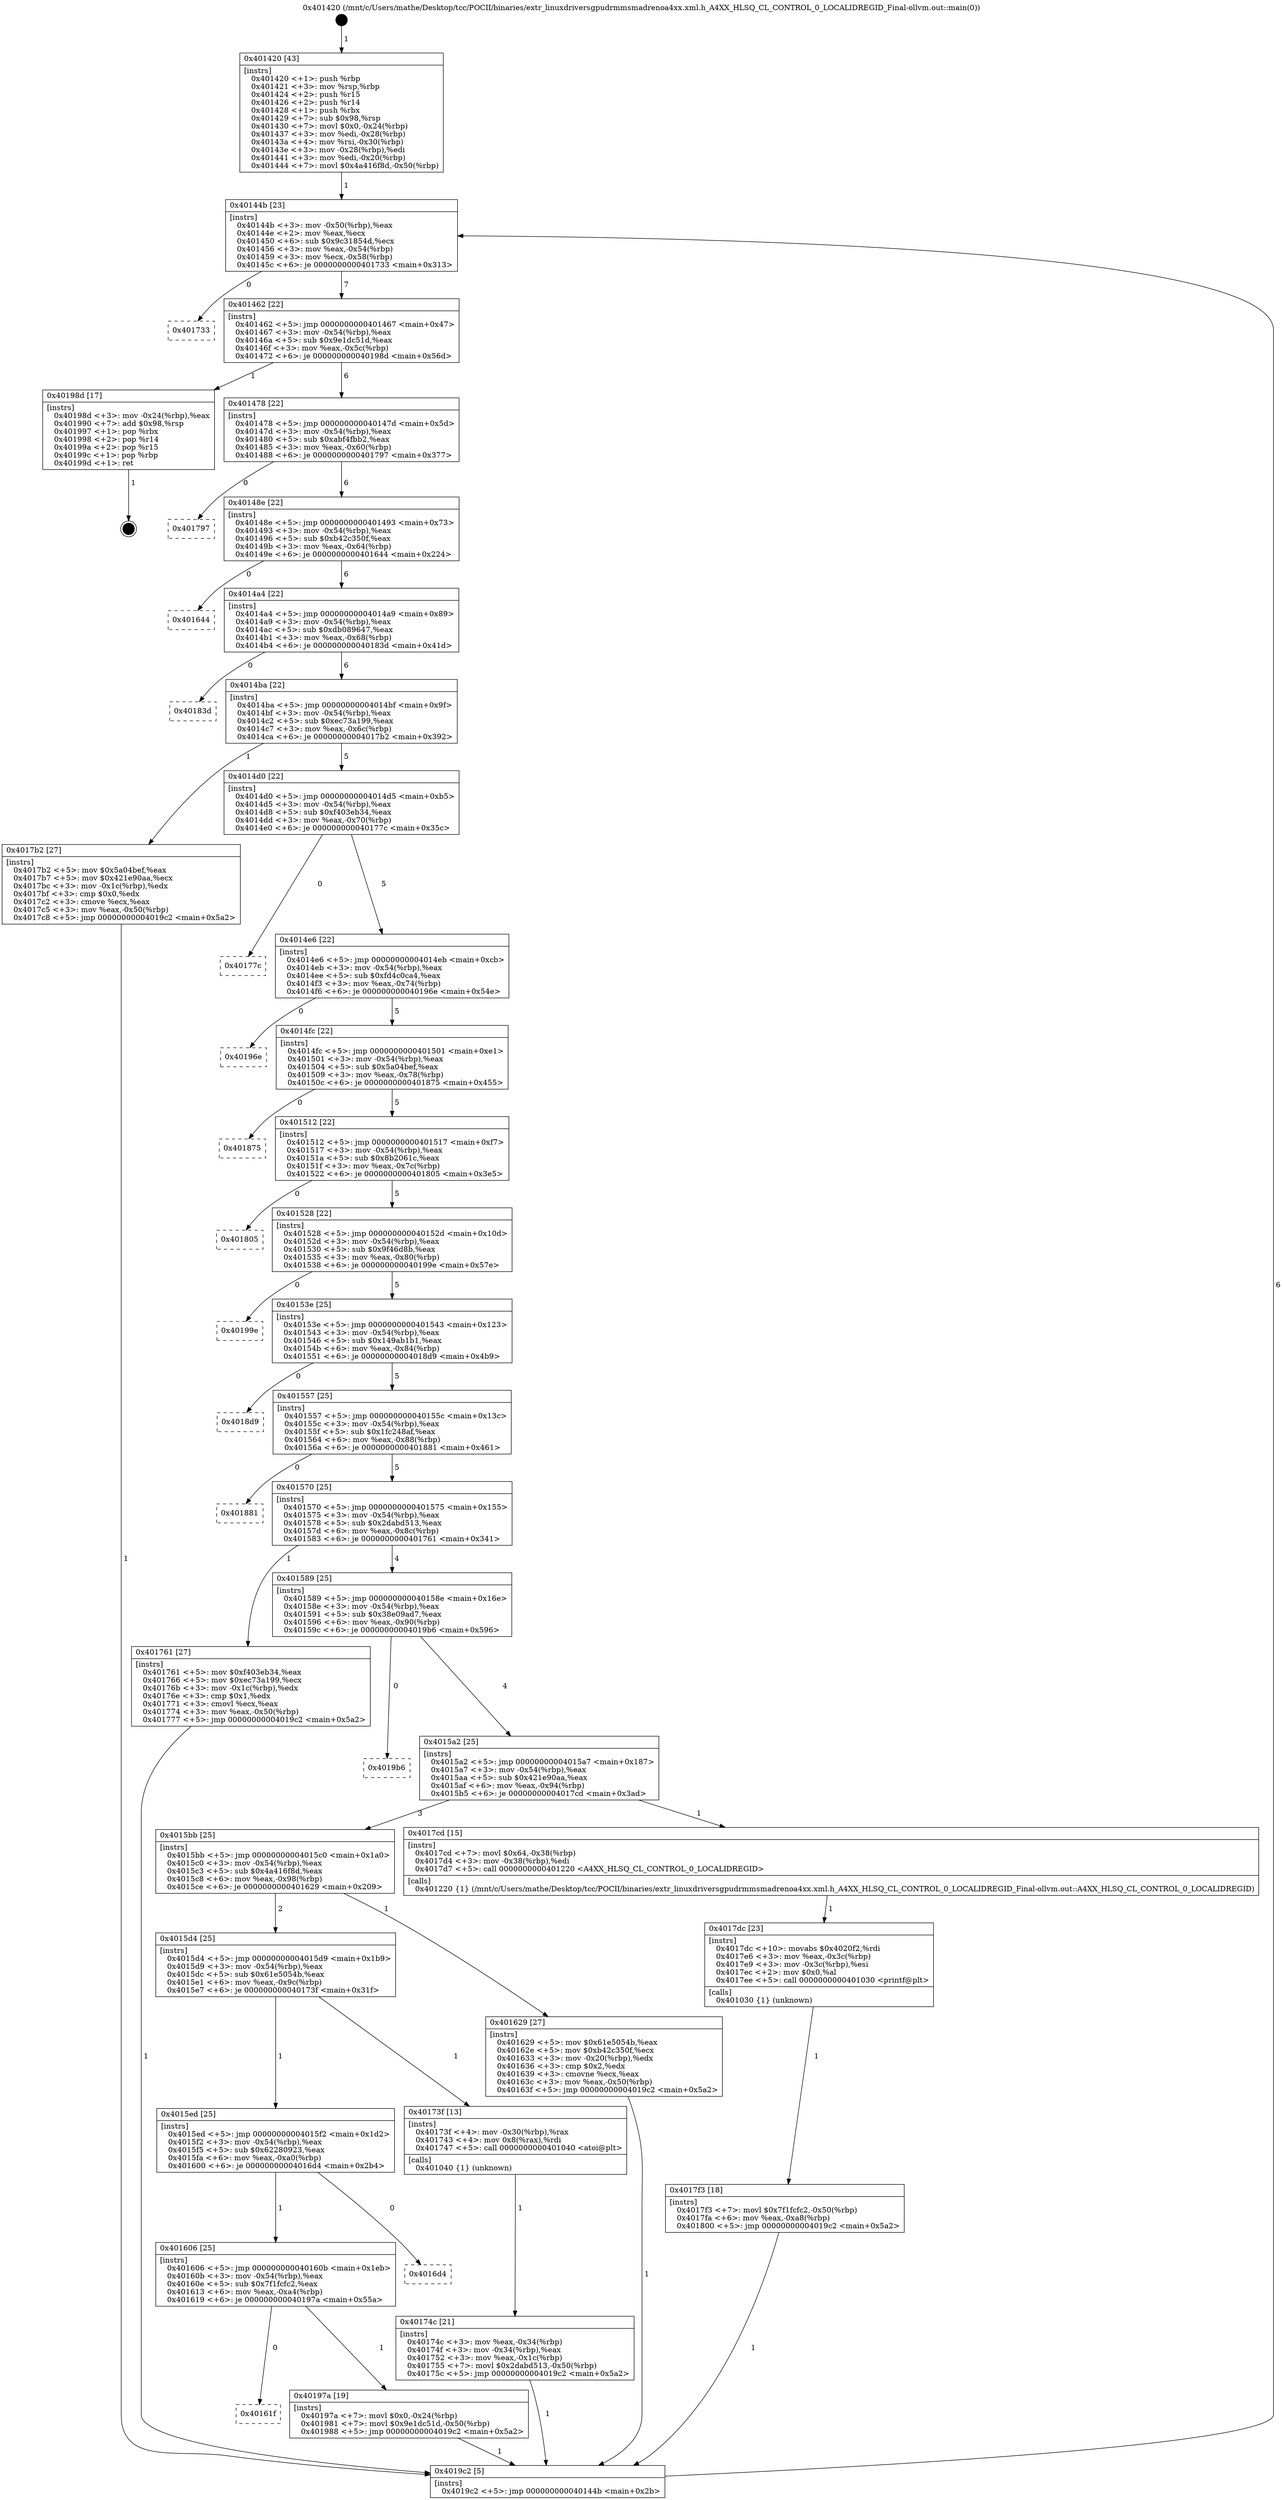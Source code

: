 digraph "0x401420" {
  label = "0x401420 (/mnt/c/Users/mathe/Desktop/tcc/POCII/binaries/extr_linuxdriversgpudrmmsmadrenoa4xx.xml.h_A4XX_HLSQ_CL_CONTROL_0_LOCALIDREGID_Final-ollvm.out::main(0))"
  labelloc = "t"
  node[shape=record]

  Entry [label="",width=0.3,height=0.3,shape=circle,fillcolor=black,style=filled]
  "0x40144b" [label="{
     0x40144b [23]\l
     | [instrs]\l
     &nbsp;&nbsp;0x40144b \<+3\>: mov -0x50(%rbp),%eax\l
     &nbsp;&nbsp;0x40144e \<+2\>: mov %eax,%ecx\l
     &nbsp;&nbsp;0x401450 \<+6\>: sub $0x9c31854d,%ecx\l
     &nbsp;&nbsp;0x401456 \<+3\>: mov %eax,-0x54(%rbp)\l
     &nbsp;&nbsp;0x401459 \<+3\>: mov %ecx,-0x58(%rbp)\l
     &nbsp;&nbsp;0x40145c \<+6\>: je 0000000000401733 \<main+0x313\>\l
  }"]
  "0x401733" [label="{
     0x401733\l
  }", style=dashed]
  "0x401462" [label="{
     0x401462 [22]\l
     | [instrs]\l
     &nbsp;&nbsp;0x401462 \<+5\>: jmp 0000000000401467 \<main+0x47\>\l
     &nbsp;&nbsp;0x401467 \<+3\>: mov -0x54(%rbp),%eax\l
     &nbsp;&nbsp;0x40146a \<+5\>: sub $0x9e1dc51d,%eax\l
     &nbsp;&nbsp;0x40146f \<+3\>: mov %eax,-0x5c(%rbp)\l
     &nbsp;&nbsp;0x401472 \<+6\>: je 000000000040198d \<main+0x56d\>\l
  }"]
  Exit [label="",width=0.3,height=0.3,shape=circle,fillcolor=black,style=filled,peripheries=2]
  "0x40198d" [label="{
     0x40198d [17]\l
     | [instrs]\l
     &nbsp;&nbsp;0x40198d \<+3\>: mov -0x24(%rbp),%eax\l
     &nbsp;&nbsp;0x401990 \<+7\>: add $0x98,%rsp\l
     &nbsp;&nbsp;0x401997 \<+1\>: pop %rbx\l
     &nbsp;&nbsp;0x401998 \<+2\>: pop %r14\l
     &nbsp;&nbsp;0x40199a \<+2\>: pop %r15\l
     &nbsp;&nbsp;0x40199c \<+1\>: pop %rbp\l
     &nbsp;&nbsp;0x40199d \<+1\>: ret\l
  }"]
  "0x401478" [label="{
     0x401478 [22]\l
     | [instrs]\l
     &nbsp;&nbsp;0x401478 \<+5\>: jmp 000000000040147d \<main+0x5d\>\l
     &nbsp;&nbsp;0x40147d \<+3\>: mov -0x54(%rbp),%eax\l
     &nbsp;&nbsp;0x401480 \<+5\>: sub $0xabf4fbb2,%eax\l
     &nbsp;&nbsp;0x401485 \<+3\>: mov %eax,-0x60(%rbp)\l
     &nbsp;&nbsp;0x401488 \<+6\>: je 0000000000401797 \<main+0x377\>\l
  }"]
  "0x40161f" [label="{
     0x40161f\l
  }", style=dashed]
  "0x401797" [label="{
     0x401797\l
  }", style=dashed]
  "0x40148e" [label="{
     0x40148e [22]\l
     | [instrs]\l
     &nbsp;&nbsp;0x40148e \<+5\>: jmp 0000000000401493 \<main+0x73\>\l
     &nbsp;&nbsp;0x401493 \<+3\>: mov -0x54(%rbp),%eax\l
     &nbsp;&nbsp;0x401496 \<+5\>: sub $0xb42c350f,%eax\l
     &nbsp;&nbsp;0x40149b \<+3\>: mov %eax,-0x64(%rbp)\l
     &nbsp;&nbsp;0x40149e \<+6\>: je 0000000000401644 \<main+0x224\>\l
  }"]
  "0x40197a" [label="{
     0x40197a [19]\l
     | [instrs]\l
     &nbsp;&nbsp;0x40197a \<+7\>: movl $0x0,-0x24(%rbp)\l
     &nbsp;&nbsp;0x401981 \<+7\>: movl $0x9e1dc51d,-0x50(%rbp)\l
     &nbsp;&nbsp;0x401988 \<+5\>: jmp 00000000004019c2 \<main+0x5a2\>\l
  }"]
  "0x401644" [label="{
     0x401644\l
  }", style=dashed]
  "0x4014a4" [label="{
     0x4014a4 [22]\l
     | [instrs]\l
     &nbsp;&nbsp;0x4014a4 \<+5\>: jmp 00000000004014a9 \<main+0x89\>\l
     &nbsp;&nbsp;0x4014a9 \<+3\>: mov -0x54(%rbp),%eax\l
     &nbsp;&nbsp;0x4014ac \<+5\>: sub $0xdb089647,%eax\l
     &nbsp;&nbsp;0x4014b1 \<+3\>: mov %eax,-0x68(%rbp)\l
     &nbsp;&nbsp;0x4014b4 \<+6\>: je 000000000040183d \<main+0x41d\>\l
  }"]
  "0x401606" [label="{
     0x401606 [25]\l
     | [instrs]\l
     &nbsp;&nbsp;0x401606 \<+5\>: jmp 000000000040160b \<main+0x1eb\>\l
     &nbsp;&nbsp;0x40160b \<+3\>: mov -0x54(%rbp),%eax\l
     &nbsp;&nbsp;0x40160e \<+5\>: sub $0x7f1fcfc2,%eax\l
     &nbsp;&nbsp;0x401613 \<+6\>: mov %eax,-0xa4(%rbp)\l
     &nbsp;&nbsp;0x401619 \<+6\>: je 000000000040197a \<main+0x55a\>\l
  }"]
  "0x40183d" [label="{
     0x40183d\l
  }", style=dashed]
  "0x4014ba" [label="{
     0x4014ba [22]\l
     | [instrs]\l
     &nbsp;&nbsp;0x4014ba \<+5\>: jmp 00000000004014bf \<main+0x9f\>\l
     &nbsp;&nbsp;0x4014bf \<+3\>: mov -0x54(%rbp),%eax\l
     &nbsp;&nbsp;0x4014c2 \<+5\>: sub $0xec73a199,%eax\l
     &nbsp;&nbsp;0x4014c7 \<+3\>: mov %eax,-0x6c(%rbp)\l
     &nbsp;&nbsp;0x4014ca \<+6\>: je 00000000004017b2 \<main+0x392\>\l
  }"]
  "0x4016d4" [label="{
     0x4016d4\l
  }", style=dashed]
  "0x4017b2" [label="{
     0x4017b2 [27]\l
     | [instrs]\l
     &nbsp;&nbsp;0x4017b2 \<+5\>: mov $0x5a04bef,%eax\l
     &nbsp;&nbsp;0x4017b7 \<+5\>: mov $0x421e90aa,%ecx\l
     &nbsp;&nbsp;0x4017bc \<+3\>: mov -0x1c(%rbp),%edx\l
     &nbsp;&nbsp;0x4017bf \<+3\>: cmp $0x0,%edx\l
     &nbsp;&nbsp;0x4017c2 \<+3\>: cmove %ecx,%eax\l
     &nbsp;&nbsp;0x4017c5 \<+3\>: mov %eax,-0x50(%rbp)\l
     &nbsp;&nbsp;0x4017c8 \<+5\>: jmp 00000000004019c2 \<main+0x5a2\>\l
  }"]
  "0x4014d0" [label="{
     0x4014d0 [22]\l
     | [instrs]\l
     &nbsp;&nbsp;0x4014d0 \<+5\>: jmp 00000000004014d5 \<main+0xb5\>\l
     &nbsp;&nbsp;0x4014d5 \<+3\>: mov -0x54(%rbp),%eax\l
     &nbsp;&nbsp;0x4014d8 \<+5\>: sub $0xf403eb34,%eax\l
     &nbsp;&nbsp;0x4014dd \<+3\>: mov %eax,-0x70(%rbp)\l
     &nbsp;&nbsp;0x4014e0 \<+6\>: je 000000000040177c \<main+0x35c\>\l
  }"]
  "0x4017f3" [label="{
     0x4017f3 [18]\l
     | [instrs]\l
     &nbsp;&nbsp;0x4017f3 \<+7\>: movl $0x7f1fcfc2,-0x50(%rbp)\l
     &nbsp;&nbsp;0x4017fa \<+6\>: mov %eax,-0xa8(%rbp)\l
     &nbsp;&nbsp;0x401800 \<+5\>: jmp 00000000004019c2 \<main+0x5a2\>\l
  }"]
  "0x40177c" [label="{
     0x40177c\l
  }", style=dashed]
  "0x4014e6" [label="{
     0x4014e6 [22]\l
     | [instrs]\l
     &nbsp;&nbsp;0x4014e6 \<+5\>: jmp 00000000004014eb \<main+0xcb\>\l
     &nbsp;&nbsp;0x4014eb \<+3\>: mov -0x54(%rbp),%eax\l
     &nbsp;&nbsp;0x4014ee \<+5\>: sub $0xfd4c0ca4,%eax\l
     &nbsp;&nbsp;0x4014f3 \<+3\>: mov %eax,-0x74(%rbp)\l
     &nbsp;&nbsp;0x4014f6 \<+6\>: je 000000000040196e \<main+0x54e\>\l
  }"]
  "0x4017dc" [label="{
     0x4017dc [23]\l
     | [instrs]\l
     &nbsp;&nbsp;0x4017dc \<+10\>: movabs $0x4020f2,%rdi\l
     &nbsp;&nbsp;0x4017e6 \<+3\>: mov %eax,-0x3c(%rbp)\l
     &nbsp;&nbsp;0x4017e9 \<+3\>: mov -0x3c(%rbp),%esi\l
     &nbsp;&nbsp;0x4017ec \<+2\>: mov $0x0,%al\l
     &nbsp;&nbsp;0x4017ee \<+5\>: call 0000000000401030 \<printf@plt\>\l
     | [calls]\l
     &nbsp;&nbsp;0x401030 \{1\} (unknown)\l
  }"]
  "0x40196e" [label="{
     0x40196e\l
  }", style=dashed]
  "0x4014fc" [label="{
     0x4014fc [22]\l
     | [instrs]\l
     &nbsp;&nbsp;0x4014fc \<+5\>: jmp 0000000000401501 \<main+0xe1\>\l
     &nbsp;&nbsp;0x401501 \<+3\>: mov -0x54(%rbp),%eax\l
     &nbsp;&nbsp;0x401504 \<+5\>: sub $0x5a04bef,%eax\l
     &nbsp;&nbsp;0x401509 \<+3\>: mov %eax,-0x78(%rbp)\l
     &nbsp;&nbsp;0x40150c \<+6\>: je 0000000000401875 \<main+0x455\>\l
  }"]
  "0x40174c" [label="{
     0x40174c [21]\l
     | [instrs]\l
     &nbsp;&nbsp;0x40174c \<+3\>: mov %eax,-0x34(%rbp)\l
     &nbsp;&nbsp;0x40174f \<+3\>: mov -0x34(%rbp),%eax\l
     &nbsp;&nbsp;0x401752 \<+3\>: mov %eax,-0x1c(%rbp)\l
     &nbsp;&nbsp;0x401755 \<+7\>: movl $0x2dabd513,-0x50(%rbp)\l
     &nbsp;&nbsp;0x40175c \<+5\>: jmp 00000000004019c2 \<main+0x5a2\>\l
  }"]
  "0x401875" [label="{
     0x401875\l
  }", style=dashed]
  "0x401512" [label="{
     0x401512 [22]\l
     | [instrs]\l
     &nbsp;&nbsp;0x401512 \<+5\>: jmp 0000000000401517 \<main+0xf7\>\l
     &nbsp;&nbsp;0x401517 \<+3\>: mov -0x54(%rbp),%eax\l
     &nbsp;&nbsp;0x40151a \<+5\>: sub $0x8b2061c,%eax\l
     &nbsp;&nbsp;0x40151f \<+3\>: mov %eax,-0x7c(%rbp)\l
     &nbsp;&nbsp;0x401522 \<+6\>: je 0000000000401805 \<main+0x3e5\>\l
  }"]
  "0x4015ed" [label="{
     0x4015ed [25]\l
     | [instrs]\l
     &nbsp;&nbsp;0x4015ed \<+5\>: jmp 00000000004015f2 \<main+0x1d2\>\l
     &nbsp;&nbsp;0x4015f2 \<+3\>: mov -0x54(%rbp),%eax\l
     &nbsp;&nbsp;0x4015f5 \<+5\>: sub $0x62280923,%eax\l
     &nbsp;&nbsp;0x4015fa \<+6\>: mov %eax,-0xa0(%rbp)\l
     &nbsp;&nbsp;0x401600 \<+6\>: je 00000000004016d4 \<main+0x2b4\>\l
  }"]
  "0x401805" [label="{
     0x401805\l
  }", style=dashed]
  "0x401528" [label="{
     0x401528 [22]\l
     | [instrs]\l
     &nbsp;&nbsp;0x401528 \<+5\>: jmp 000000000040152d \<main+0x10d\>\l
     &nbsp;&nbsp;0x40152d \<+3\>: mov -0x54(%rbp),%eax\l
     &nbsp;&nbsp;0x401530 \<+5\>: sub $0x9f46d8b,%eax\l
     &nbsp;&nbsp;0x401535 \<+3\>: mov %eax,-0x80(%rbp)\l
     &nbsp;&nbsp;0x401538 \<+6\>: je 000000000040199e \<main+0x57e\>\l
  }"]
  "0x40173f" [label="{
     0x40173f [13]\l
     | [instrs]\l
     &nbsp;&nbsp;0x40173f \<+4\>: mov -0x30(%rbp),%rax\l
     &nbsp;&nbsp;0x401743 \<+4\>: mov 0x8(%rax),%rdi\l
     &nbsp;&nbsp;0x401747 \<+5\>: call 0000000000401040 \<atoi@plt\>\l
     | [calls]\l
     &nbsp;&nbsp;0x401040 \{1\} (unknown)\l
  }"]
  "0x40199e" [label="{
     0x40199e\l
  }", style=dashed]
  "0x40153e" [label="{
     0x40153e [25]\l
     | [instrs]\l
     &nbsp;&nbsp;0x40153e \<+5\>: jmp 0000000000401543 \<main+0x123\>\l
     &nbsp;&nbsp;0x401543 \<+3\>: mov -0x54(%rbp),%eax\l
     &nbsp;&nbsp;0x401546 \<+5\>: sub $0x149ab1b1,%eax\l
     &nbsp;&nbsp;0x40154b \<+6\>: mov %eax,-0x84(%rbp)\l
     &nbsp;&nbsp;0x401551 \<+6\>: je 00000000004018d9 \<main+0x4b9\>\l
  }"]
  "0x401420" [label="{
     0x401420 [43]\l
     | [instrs]\l
     &nbsp;&nbsp;0x401420 \<+1\>: push %rbp\l
     &nbsp;&nbsp;0x401421 \<+3\>: mov %rsp,%rbp\l
     &nbsp;&nbsp;0x401424 \<+2\>: push %r15\l
     &nbsp;&nbsp;0x401426 \<+2\>: push %r14\l
     &nbsp;&nbsp;0x401428 \<+1\>: push %rbx\l
     &nbsp;&nbsp;0x401429 \<+7\>: sub $0x98,%rsp\l
     &nbsp;&nbsp;0x401430 \<+7\>: movl $0x0,-0x24(%rbp)\l
     &nbsp;&nbsp;0x401437 \<+3\>: mov %edi,-0x28(%rbp)\l
     &nbsp;&nbsp;0x40143a \<+4\>: mov %rsi,-0x30(%rbp)\l
     &nbsp;&nbsp;0x40143e \<+3\>: mov -0x28(%rbp),%edi\l
     &nbsp;&nbsp;0x401441 \<+3\>: mov %edi,-0x20(%rbp)\l
     &nbsp;&nbsp;0x401444 \<+7\>: movl $0x4a416f8d,-0x50(%rbp)\l
  }"]
  "0x4018d9" [label="{
     0x4018d9\l
  }", style=dashed]
  "0x401557" [label="{
     0x401557 [25]\l
     | [instrs]\l
     &nbsp;&nbsp;0x401557 \<+5\>: jmp 000000000040155c \<main+0x13c\>\l
     &nbsp;&nbsp;0x40155c \<+3\>: mov -0x54(%rbp),%eax\l
     &nbsp;&nbsp;0x40155f \<+5\>: sub $0x1fc248af,%eax\l
     &nbsp;&nbsp;0x401564 \<+6\>: mov %eax,-0x88(%rbp)\l
     &nbsp;&nbsp;0x40156a \<+6\>: je 0000000000401881 \<main+0x461\>\l
  }"]
  "0x4019c2" [label="{
     0x4019c2 [5]\l
     | [instrs]\l
     &nbsp;&nbsp;0x4019c2 \<+5\>: jmp 000000000040144b \<main+0x2b\>\l
  }"]
  "0x401881" [label="{
     0x401881\l
  }", style=dashed]
  "0x401570" [label="{
     0x401570 [25]\l
     | [instrs]\l
     &nbsp;&nbsp;0x401570 \<+5\>: jmp 0000000000401575 \<main+0x155\>\l
     &nbsp;&nbsp;0x401575 \<+3\>: mov -0x54(%rbp),%eax\l
     &nbsp;&nbsp;0x401578 \<+5\>: sub $0x2dabd513,%eax\l
     &nbsp;&nbsp;0x40157d \<+6\>: mov %eax,-0x8c(%rbp)\l
     &nbsp;&nbsp;0x401583 \<+6\>: je 0000000000401761 \<main+0x341\>\l
  }"]
  "0x4015d4" [label="{
     0x4015d4 [25]\l
     | [instrs]\l
     &nbsp;&nbsp;0x4015d4 \<+5\>: jmp 00000000004015d9 \<main+0x1b9\>\l
     &nbsp;&nbsp;0x4015d9 \<+3\>: mov -0x54(%rbp),%eax\l
     &nbsp;&nbsp;0x4015dc \<+5\>: sub $0x61e5054b,%eax\l
     &nbsp;&nbsp;0x4015e1 \<+6\>: mov %eax,-0x9c(%rbp)\l
     &nbsp;&nbsp;0x4015e7 \<+6\>: je 000000000040173f \<main+0x31f\>\l
  }"]
  "0x401761" [label="{
     0x401761 [27]\l
     | [instrs]\l
     &nbsp;&nbsp;0x401761 \<+5\>: mov $0xf403eb34,%eax\l
     &nbsp;&nbsp;0x401766 \<+5\>: mov $0xec73a199,%ecx\l
     &nbsp;&nbsp;0x40176b \<+3\>: mov -0x1c(%rbp),%edx\l
     &nbsp;&nbsp;0x40176e \<+3\>: cmp $0x1,%edx\l
     &nbsp;&nbsp;0x401771 \<+3\>: cmovl %ecx,%eax\l
     &nbsp;&nbsp;0x401774 \<+3\>: mov %eax,-0x50(%rbp)\l
     &nbsp;&nbsp;0x401777 \<+5\>: jmp 00000000004019c2 \<main+0x5a2\>\l
  }"]
  "0x401589" [label="{
     0x401589 [25]\l
     | [instrs]\l
     &nbsp;&nbsp;0x401589 \<+5\>: jmp 000000000040158e \<main+0x16e\>\l
     &nbsp;&nbsp;0x40158e \<+3\>: mov -0x54(%rbp),%eax\l
     &nbsp;&nbsp;0x401591 \<+5\>: sub $0x38e09ad7,%eax\l
     &nbsp;&nbsp;0x401596 \<+6\>: mov %eax,-0x90(%rbp)\l
     &nbsp;&nbsp;0x40159c \<+6\>: je 00000000004019b6 \<main+0x596\>\l
  }"]
  "0x401629" [label="{
     0x401629 [27]\l
     | [instrs]\l
     &nbsp;&nbsp;0x401629 \<+5\>: mov $0x61e5054b,%eax\l
     &nbsp;&nbsp;0x40162e \<+5\>: mov $0xb42c350f,%ecx\l
     &nbsp;&nbsp;0x401633 \<+3\>: mov -0x20(%rbp),%edx\l
     &nbsp;&nbsp;0x401636 \<+3\>: cmp $0x2,%edx\l
     &nbsp;&nbsp;0x401639 \<+3\>: cmovne %ecx,%eax\l
     &nbsp;&nbsp;0x40163c \<+3\>: mov %eax,-0x50(%rbp)\l
     &nbsp;&nbsp;0x40163f \<+5\>: jmp 00000000004019c2 \<main+0x5a2\>\l
  }"]
  "0x4019b6" [label="{
     0x4019b6\l
  }", style=dashed]
  "0x4015a2" [label="{
     0x4015a2 [25]\l
     | [instrs]\l
     &nbsp;&nbsp;0x4015a2 \<+5\>: jmp 00000000004015a7 \<main+0x187\>\l
     &nbsp;&nbsp;0x4015a7 \<+3\>: mov -0x54(%rbp),%eax\l
     &nbsp;&nbsp;0x4015aa \<+5\>: sub $0x421e90aa,%eax\l
     &nbsp;&nbsp;0x4015af \<+6\>: mov %eax,-0x94(%rbp)\l
     &nbsp;&nbsp;0x4015b5 \<+6\>: je 00000000004017cd \<main+0x3ad\>\l
  }"]
  "0x4015bb" [label="{
     0x4015bb [25]\l
     | [instrs]\l
     &nbsp;&nbsp;0x4015bb \<+5\>: jmp 00000000004015c0 \<main+0x1a0\>\l
     &nbsp;&nbsp;0x4015c0 \<+3\>: mov -0x54(%rbp),%eax\l
     &nbsp;&nbsp;0x4015c3 \<+5\>: sub $0x4a416f8d,%eax\l
     &nbsp;&nbsp;0x4015c8 \<+6\>: mov %eax,-0x98(%rbp)\l
     &nbsp;&nbsp;0x4015ce \<+6\>: je 0000000000401629 \<main+0x209\>\l
  }"]
  "0x4017cd" [label="{
     0x4017cd [15]\l
     | [instrs]\l
     &nbsp;&nbsp;0x4017cd \<+7\>: movl $0x64,-0x38(%rbp)\l
     &nbsp;&nbsp;0x4017d4 \<+3\>: mov -0x38(%rbp),%edi\l
     &nbsp;&nbsp;0x4017d7 \<+5\>: call 0000000000401220 \<A4XX_HLSQ_CL_CONTROL_0_LOCALIDREGID\>\l
     | [calls]\l
     &nbsp;&nbsp;0x401220 \{1\} (/mnt/c/Users/mathe/Desktop/tcc/POCII/binaries/extr_linuxdriversgpudrmmsmadrenoa4xx.xml.h_A4XX_HLSQ_CL_CONTROL_0_LOCALIDREGID_Final-ollvm.out::A4XX_HLSQ_CL_CONTROL_0_LOCALIDREGID)\l
  }"]
  Entry -> "0x401420" [label=" 1"]
  "0x40144b" -> "0x401733" [label=" 0"]
  "0x40144b" -> "0x401462" [label=" 7"]
  "0x40198d" -> Exit [label=" 1"]
  "0x401462" -> "0x40198d" [label=" 1"]
  "0x401462" -> "0x401478" [label=" 6"]
  "0x40197a" -> "0x4019c2" [label=" 1"]
  "0x401478" -> "0x401797" [label=" 0"]
  "0x401478" -> "0x40148e" [label=" 6"]
  "0x401606" -> "0x40161f" [label=" 0"]
  "0x40148e" -> "0x401644" [label=" 0"]
  "0x40148e" -> "0x4014a4" [label=" 6"]
  "0x401606" -> "0x40197a" [label=" 1"]
  "0x4014a4" -> "0x40183d" [label=" 0"]
  "0x4014a4" -> "0x4014ba" [label=" 6"]
  "0x4015ed" -> "0x401606" [label=" 1"]
  "0x4014ba" -> "0x4017b2" [label=" 1"]
  "0x4014ba" -> "0x4014d0" [label=" 5"]
  "0x4015ed" -> "0x4016d4" [label=" 0"]
  "0x4014d0" -> "0x40177c" [label=" 0"]
  "0x4014d0" -> "0x4014e6" [label=" 5"]
  "0x4017f3" -> "0x4019c2" [label=" 1"]
  "0x4014e6" -> "0x40196e" [label=" 0"]
  "0x4014e6" -> "0x4014fc" [label=" 5"]
  "0x4017dc" -> "0x4017f3" [label=" 1"]
  "0x4014fc" -> "0x401875" [label=" 0"]
  "0x4014fc" -> "0x401512" [label=" 5"]
  "0x4017cd" -> "0x4017dc" [label=" 1"]
  "0x401512" -> "0x401805" [label=" 0"]
  "0x401512" -> "0x401528" [label=" 5"]
  "0x4017b2" -> "0x4019c2" [label=" 1"]
  "0x401528" -> "0x40199e" [label=" 0"]
  "0x401528" -> "0x40153e" [label=" 5"]
  "0x401761" -> "0x4019c2" [label=" 1"]
  "0x40153e" -> "0x4018d9" [label=" 0"]
  "0x40153e" -> "0x401557" [label=" 5"]
  "0x40173f" -> "0x40174c" [label=" 1"]
  "0x401557" -> "0x401881" [label=" 0"]
  "0x401557" -> "0x401570" [label=" 5"]
  "0x4015d4" -> "0x4015ed" [label=" 1"]
  "0x401570" -> "0x401761" [label=" 1"]
  "0x401570" -> "0x401589" [label=" 4"]
  "0x4015d4" -> "0x40173f" [label=" 1"]
  "0x401589" -> "0x4019b6" [label=" 0"]
  "0x401589" -> "0x4015a2" [label=" 4"]
  "0x40174c" -> "0x4019c2" [label=" 1"]
  "0x4015a2" -> "0x4017cd" [label=" 1"]
  "0x4015a2" -> "0x4015bb" [label=" 3"]
  "0x4019c2" -> "0x40144b" [label=" 6"]
  "0x4015bb" -> "0x401629" [label=" 1"]
  "0x4015bb" -> "0x4015d4" [label=" 2"]
  "0x401629" -> "0x4019c2" [label=" 1"]
  "0x401420" -> "0x40144b" [label=" 1"]
}

